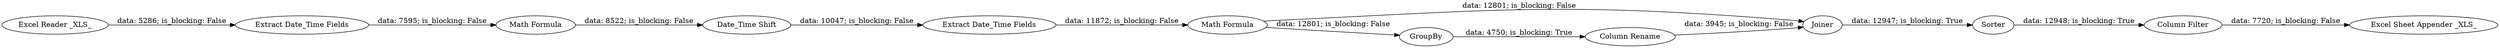digraph {
	"-1356213338681116533_2" [label="Extract Date_Time Fields"]
	"-1356213338681116533_1" [label="Excel Reader _XLS_"]
	"-1356213338681116533_11" [label=Joiner]
	"-1356213338681116533_5" [label="Date_Time Shift"]
	"-1356213338681116533_10" [label="Column Rename"]
	"-1356213338681116533_6" [label="Extract Date_Time Fields"]
	"-1356213338681116533_9" [label=GroupBy]
	"-1356213338681116533_8" [label="Math Formula"]
	"-1356213338681116533_7" [label="Math Formula"]
	"-1356213338681116533_13" [label="Column Filter"]
	"-1356213338681116533_14" [label="Excel Sheet Appender _XLS_"]
	"-1356213338681116533_12" [label=Sorter]
	"-1356213338681116533_10" -> "-1356213338681116533_11" [label="data: 3945; is_blocking: False"]
	"-1356213338681116533_1" -> "-1356213338681116533_2" [label="data: 5286; is_blocking: False"]
	"-1356213338681116533_7" -> "-1356213338681116533_5" [label="data: 8522; is_blocking: False"]
	"-1356213338681116533_6" -> "-1356213338681116533_8" [label="data: 11872; is_blocking: False"]
	"-1356213338681116533_2" -> "-1356213338681116533_7" [label="data: 7595; is_blocking: False"]
	"-1356213338681116533_8" -> "-1356213338681116533_9" [label="data: 12801; is_blocking: False"]
	"-1356213338681116533_13" -> "-1356213338681116533_14" [label="data: 7720; is_blocking: False"]
	"-1356213338681116533_8" -> "-1356213338681116533_11" [label="data: 12801; is_blocking: False"]
	"-1356213338681116533_9" -> "-1356213338681116533_10" [label="data: 4750; is_blocking: True"]
	"-1356213338681116533_11" -> "-1356213338681116533_12" [label="data: 12947; is_blocking: True"]
	"-1356213338681116533_5" -> "-1356213338681116533_6" [label="data: 10047; is_blocking: False"]
	"-1356213338681116533_12" -> "-1356213338681116533_13" [label="data: 12948; is_blocking: True"]
	rankdir=LR
}
